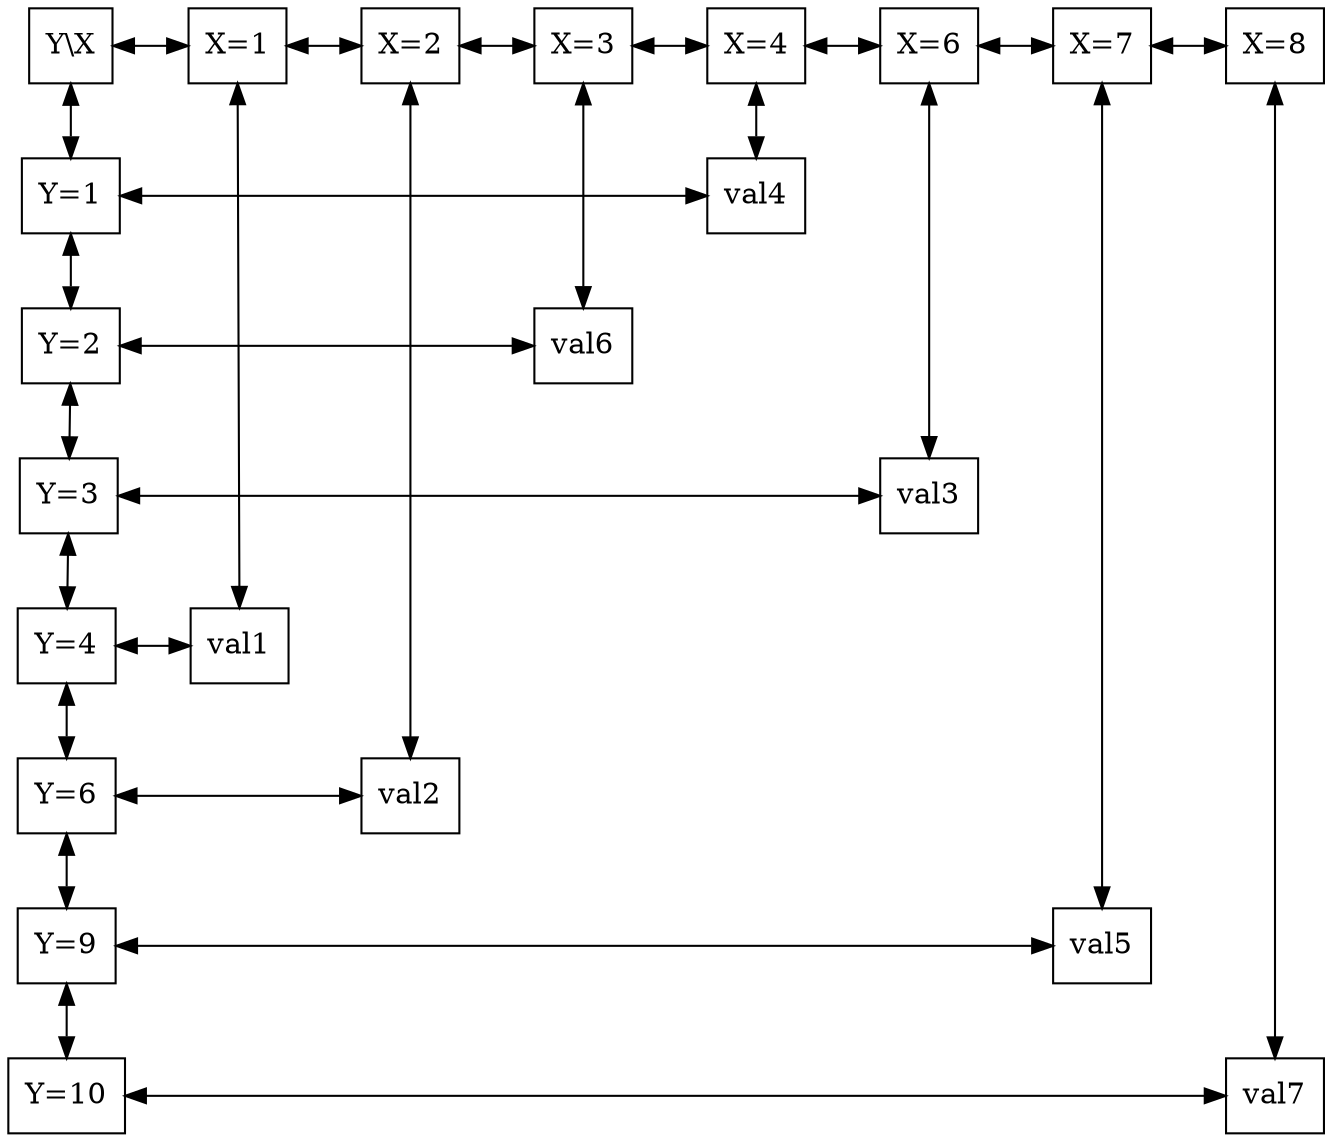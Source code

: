 digraph {

rankdir = TB;
node [shape=rectangle, height=0.5, width=0.5];
graph[ nodesep = 0.5];

node0 [label="Y\\X"];
nodex1 [label="X=1"];
nodex2 [label="X=2"];
nodex3 [label="X=3"];
nodex4 [label="X=4"];
nodex6 [label="X=6"];
nodex7 [label="X=7"];
nodex8 [label="X=8"];

nodey1 [label="Y=1"];
nodey2 [label="Y=2"];
nodey3 [label="Y=3"];
nodey4 [label="Y=4"];
nodey6 [label="Y=6"];
nodey9 [label="Y=9"];
nodey10 [label="Y=10"];

nodev1 [label="val1"];
nodev2 [label="val2"];
nodev3 [label="val3"];
nodev4 [label="val4"];
nodev5 [label="val5"];
nodev6 [label="val6"];
nodev7 [label="val7"];

node0 -> nodex1[ dir=both];
nodex1 -> nodex2[dir=both];
nodex1 -> nodev1[dir=both];
nodex2 -> nodex3[dir=both];
nodex2 -> nodev2[dir=both];
nodex3 -> nodex4[dir=both];
nodex3 -> nodev6[dir=both];
nodex4 -> nodex6[dir=both];
nodex4 -> nodev4[dir=both];
nodex6 -> nodex7[dir=both];
nodex6 -> nodev3[dir=both];
nodex7 -> nodex8[dir=both];
nodex7 -> nodev5[dir=both];
nodex8 -> nodev7[dir=both];

node0 -> nodey1[dir=both];
nodey1 -> nodey2[dir=both];
nodey1 -> nodev4[constraint=false, dir=both];
nodey2 -> nodey3[dir=both];
nodey2 -> nodev6[constraint=false, dir=both];
nodey3 -> nodey4[dir=both];
nodey3 -> nodev3[constraint=false, dir=both];
nodey4 -> nodey6[dir=both];
nodey4 -> nodev1[constraint=false, dir=both];
nodey6 -> nodey9[dir=both];
nodey6 -> nodev2[constraint=false, dir=both];
nodey9 -> nodey10[dir=both];
nodey9 -> nodev5[constraint=false, dir=both];
nodey10 -> nodev7[constraint=false, dir=both];


{ rank=same; node0; nodex1; nodex2; nodex3; nodex4; nodex6; nodex7; nodex8; }
{ rank=same; nodey1; nodev4;}
{ rank=same; nodey2; nodev6;}
{ rank=same; nodey3; nodev3;}
{ rank=same; nodey4; nodev1; }
{ rank=same; nodey6; nodev2; }
{ rank=same; nodey9; nodev5;}
{ rank=same; nodey10; nodev7; }


}
